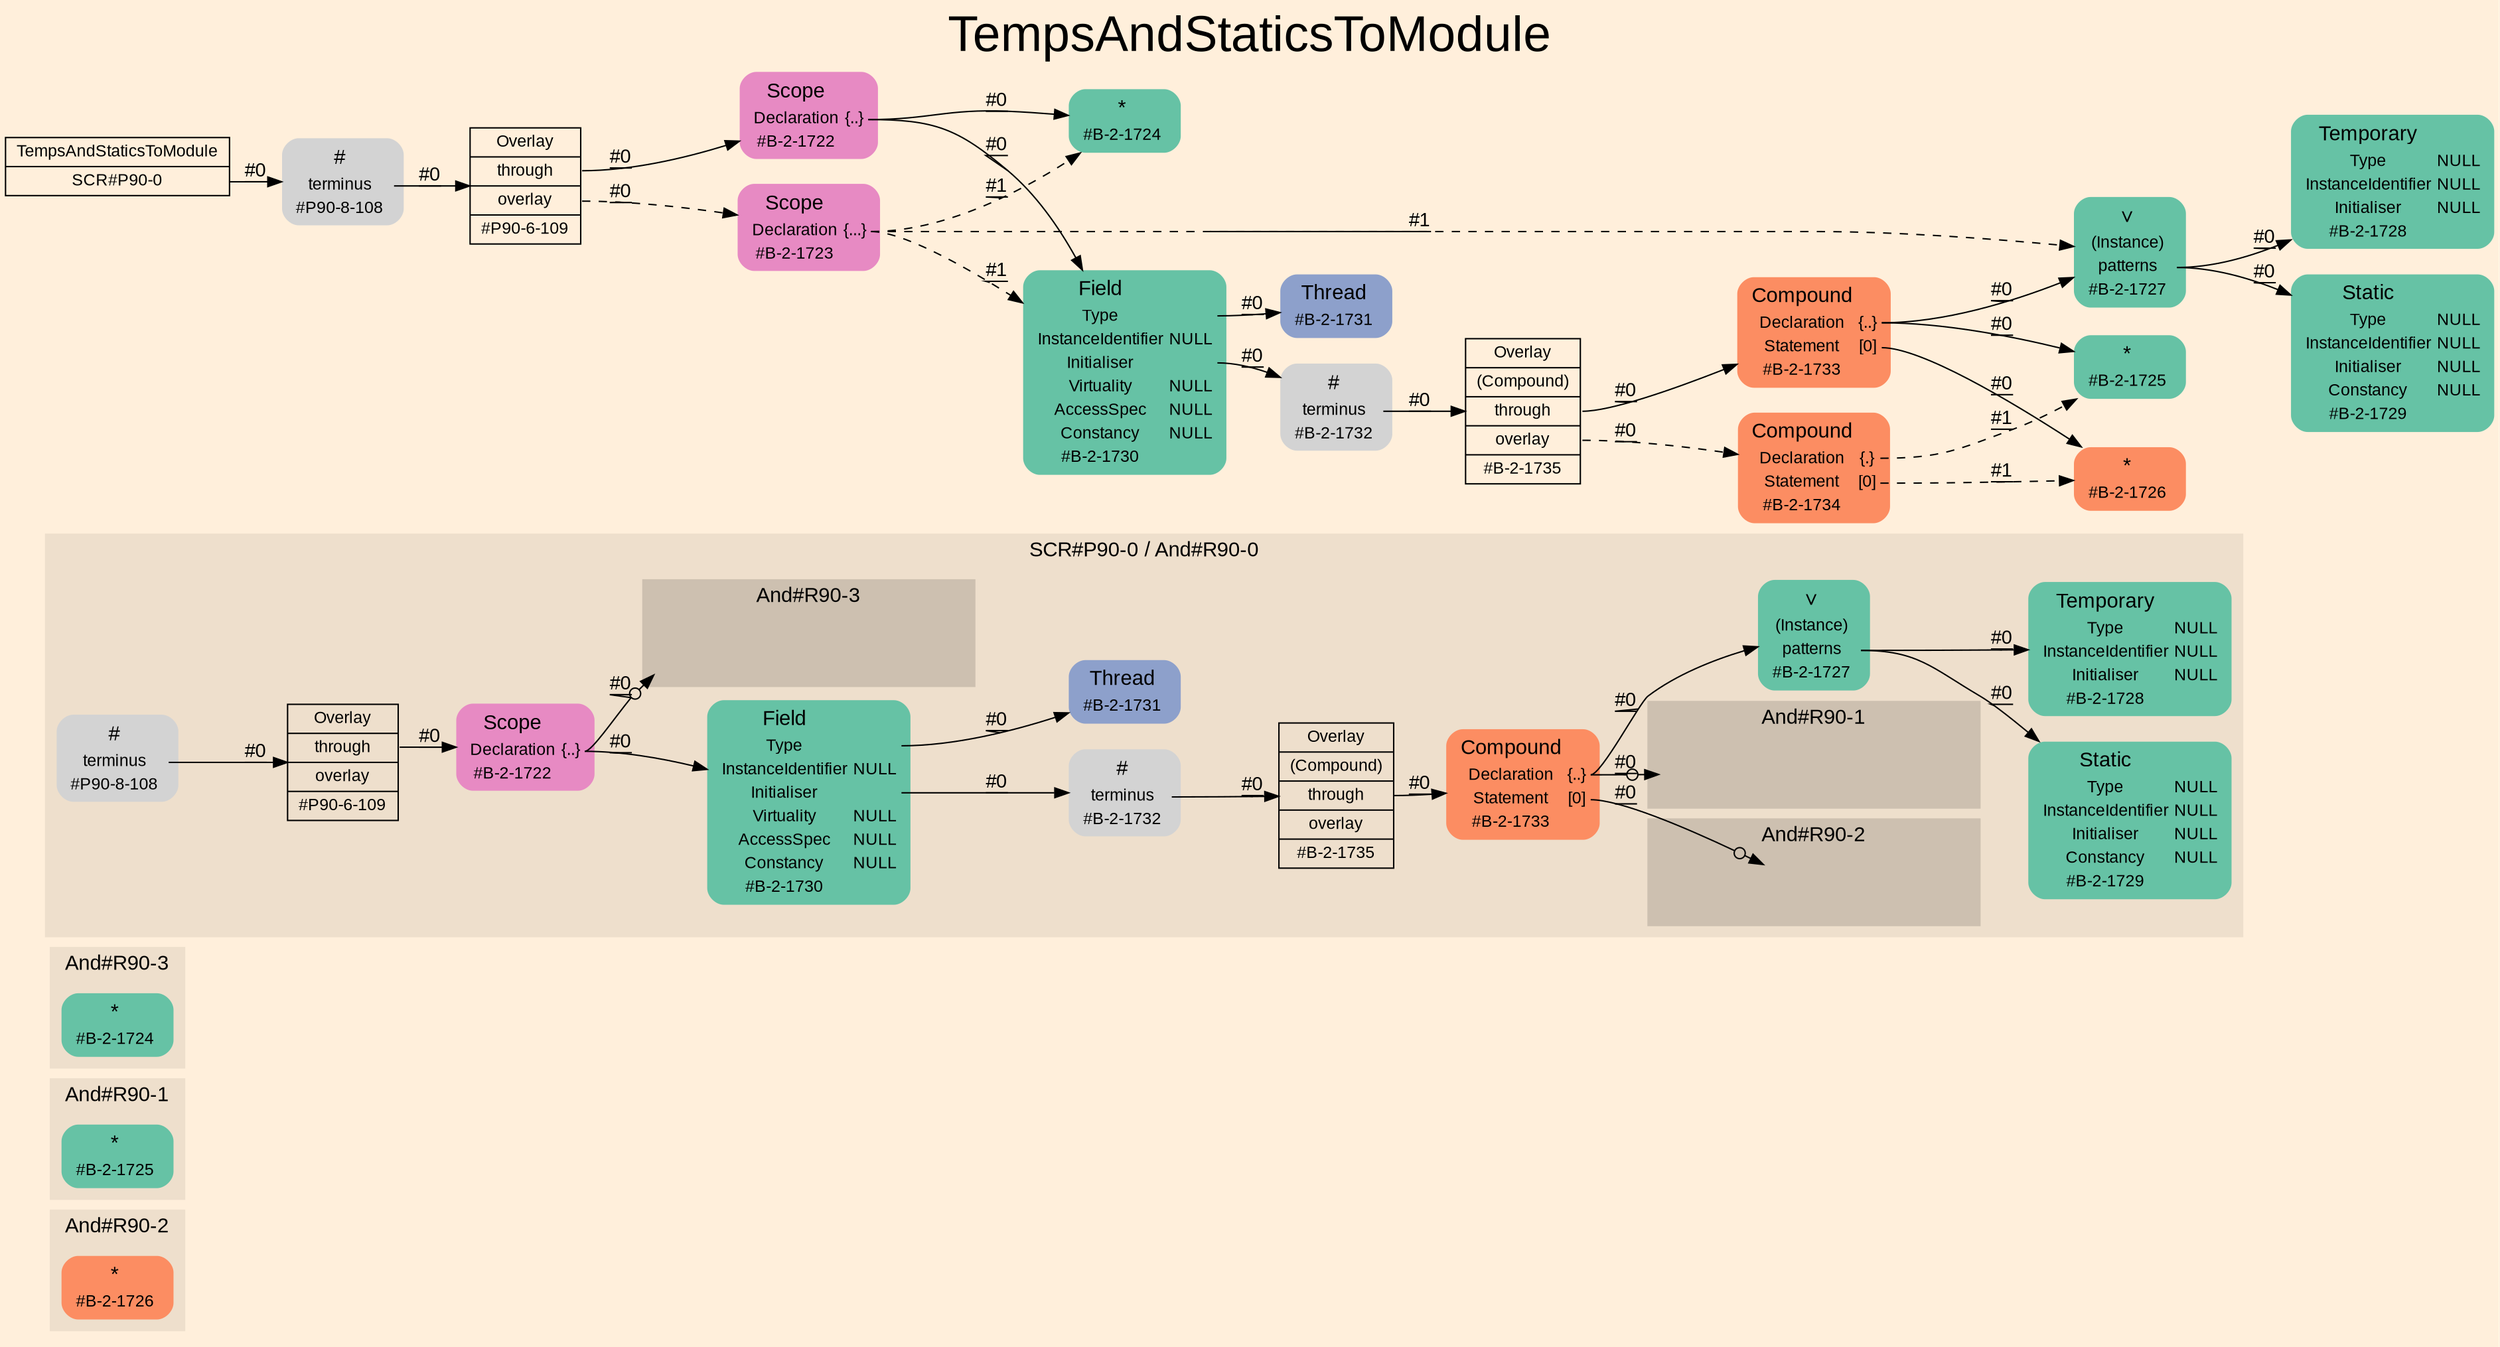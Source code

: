digraph "TempsAndStaticsToModule" {
label = "TempsAndStaticsToModule"
labelloc = t
fontsize = "36"
graph [
    rankdir = "LR"
    ranksep = 0.3
    bgcolor = antiquewhite1
    color = black
    fontcolor = black
    fontname = "Arial"
];
node [
    fontname = "Arial"
];
edge [
    fontname = "Arial"
];

// -------------------- figure And#R90-2 --------------------
// -------- region And#R90-2 ----------
subgraph "clusterAnd#R90-2" {
    label = "And#R90-2"
    style = "filled"
    color = antiquewhite2
    fontsize = "15"
    "And#R90-2/#B-2-1726" [
        // -------- block And#R90-2/#B-2-1726 ----------
        shape = "plaintext"
        fillcolor = "/set28/2"
        label = <<TABLE BORDER="0" CELLBORDER="0" CELLSPACING="0">
         <TR><TD><FONT POINT-SIZE="15.0">*</FONT></TD><TD></TD></TR>
         <TR><TD>#B-2-1726</TD><TD PORT="port0"></TD></TR>
        </TABLE>>
        style = "rounded,filled"
        fontsize = "12"
    ];
    
}


// -------------------- figure And#R90-1 --------------------
// -------- region And#R90-1 ----------
subgraph "clusterAnd#R90-1" {
    label = "And#R90-1"
    style = "filled"
    color = antiquewhite2
    fontsize = "15"
    "And#R90-1/#B-2-1725" [
        // -------- block And#R90-1/#B-2-1725 ----------
        shape = "plaintext"
        fillcolor = "/set28/1"
        label = <<TABLE BORDER="0" CELLBORDER="0" CELLSPACING="0">
         <TR><TD><FONT POINT-SIZE="15.0">*</FONT></TD><TD></TD></TR>
         <TR><TD>#B-2-1725</TD><TD PORT="port0"></TD></TR>
        </TABLE>>
        style = "rounded,filled"
        fontsize = "12"
    ];
    
}


// -------------------- figure And#R90-3 --------------------
// -------- region And#R90-3 ----------
subgraph "clusterAnd#R90-3" {
    label = "And#R90-3"
    style = "filled"
    color = antiquewhite2
    fontsize = "15"
    "And#R90-3/#B-2-1724" [
        // -------- block And#R90-3/#B-2-1724 ----------
        shape = "plaintext"
        fillcolor = "/set28/1"
        label = <<TABLE BORDER="0" CELLBORDER="0" CELLSPACING="0">
         <TR><TD><FONT POINT-SIZE="15.0">*</FONT></TD><TD></TD></TR>
         <TR><TD>#B-2-1724</TD><TD PORT="port0"></TD></TR>
        </TABLE>>
        style = "rounded,filled"
        fontsize = "12"
    ];
    
}


// -------------------- figure And#R90-0 --------------------
// -------- region And#R90-0 ----------
subgraph "clusterAnd#R90-0" {
    label = "SCR#P90-0 / And#R90-0"
    style = "filled"
    color = antiquewhite2
    fontsize = "15"
    "And#R90-0/#B-2-1735" [
        // -------- block And#R90-0/#B-2-1735 ----------
        shape = "record"
        fillcolor = antiquewhite2
        label = "<fixed> Overlay | <port0> (Compound) | <port1> through | <port2> overlay | <port3> #B-2-1735"
        style = "filled"
        fontsize = "12"
        color = black
        fontcolor = black
    ];
    
    "And#R90-0/#B-2-1732" [
        // -------- block And#R90-0/#B-2-1732 ----------
        shape = "plaintext"
        label = <<TABLE BORDER="0" CELLBORDER="0" CELLSPACING="0">
         <TR><TD><FONT POINT-SIZE="15.0">#</FONT></TD><TD></TD></TR>
         <TR><TD>terminus</TD><TD PORT="port0"></TD></TR>
         <TR><TD>#B-2-1732</TD><TD PORT="port1"></TD></TR>
        </TABLE>>
        style = "rounded,filled"
        fontsize = "12"
    ];
    
    "And#R90-0/#B-2-1729" [
        // -------- block And#R90-0/#B-2-1729 ----------
        shape = "plaintext"
        fillcolor = "/set28/1"
        label = <<TABLE BORDER="0" CELLBORDER="0" CELLSPACING="0">
         <TR><TD><FONT POINT-SIZE="15.0">Static</FONT></TD><TD></TD></TR>
         <TR><TD>Type</TD><TD PORT="port0">NULL</TD></TR>
         <TR><TD>InstanceIdentifier</TD><TD PORT="port1">NULL</TD></TR>
         <TR><TD>Initialiser</TD><TD PORT="port2">NULL</TD></TR>
         <TR><TD>Constancy</TD><TD PORT="port3">NULL</TD></TR>
         <TR><TD>#B-2-1729</TD><TD PORT="port4"></TD></TR>
        </TABLE>>
        style = "rounded,filled"
        fontsize = "12"
    ];
    
    "And#R90-0/#B-2-1728" [
        // -------- block And#R90-0/#B-2-1728 ----------
        shape = "plaintext"
        fillcolor = "/set28/1"
        label = <<TABLE BORDER="0" CELLBORDER="0" CELLSPACING="0">
         <TR><TD><FONT POINT-SIZE="15.0">Temporary</FONT></TD><TD></TD></TR>
         <TR><TD>Type</TD><TD PORT="port0">NULL</TD></TR>
         <TR><TD>InstanceIdentifier</TD><TD PORT="port1">NULL</TD></TR>
         <TR><TD>Initialiser</TD><TD PORT="port2">NULL</TD></TR>
         <TR><TD>#B-2-1728</TD><TD PORT="port3"></TD></TR>
        </TABLE>>
        style = "rounded,filled"
        fontsize = "12"
    ];
    
    "And#R90-0/#B-2-1727" [
        // -------- block And#R90-0/#B-2-1727 ----------
        shape = "plaintext"
        fillcolor = "/set28/1"
        label = <<TABLE BORDER="0" CELLBORDER="0" CELLSPACING="0">
         <TR><TD><FONT POINT-SIZE="15.0">∨</FONT></TD><TD></TD></TR>
         <TR><TD>(Instance)</TD><TD PORT="port0"></TD></TR>
         <TR><TD>patterns</TD><TD PORT="port1"></TD></TR>
         <TR><TD>#B-2-1727</TD><TD PORT="port2"></TD></TR>
        </TABLE>>
        style = "rounded,filled"
        fontsize = "12"
    ];
    
    "And#R90-0/#B-2-1730" [
        // -------- block And#R90-0/#B-2-1730 ----------
        shape = "plaintext"
        fillcolor = "/set28/1"
        label = <<TABLE BORDER="0" CELLBORDER="0" CELLSPACING="0">
         <TR><TD><FONT POINT-SIZE="15.0">Field</FONT></TD><TD></TD></TR>
         <TR><TD>Type</TD><TD PORT="port0"></TD></TR>
         <TR><TD>InstanceIdentifier</TD><TD PORT="port1">NULL</TD></TR>
         <TR><TD>Initialiser</TD><TD PORT="port2"></TD></TR>
         <TR><TD>Virtuality</TD><TD PORT="port3">NULL</TD></TR>
         <TR><TD>AccessSpec</TD><TD PORT="port4">NULL</TD></TR>
         <TR><TD>Constancy</TD><TD PORT="port5">NULL</TD></TR>
         <TR><TD>#B-2-1730</TD><TD PORT="port6"></TD></TR>
        </TABLE>>
        style = "rounded,filled"
        fontsize = "12"
    ];
    
    "And#R90-0/#P90-6-109" [
        // -------- block And#R90-0/#P90-6-109 ----------
        shape = "record"
        fillcolor = antiquewhite2
        label = "<fixed> Overlay | <port0> through | <port1> overlay | <port2> #P90-6-109"
        style = "filled"
        fontsize = "12"
        color = black
        fontcolor = black
    ];
    
    "And#R90-0/#P90-8-108" [
        // -------- block And#R90-0/#P90-8-108 ----------
        shape = "plaintext"
        label = <<TABLE BORDER="0" CELLBORDER="0" CELLSPACING="0">
         <TR><TD><FONT POINT-SIZE="15.0">#</FONT></TD><TD></TD></TR>
         <TR><TD>terminus</TD><TD PORT="port0"></TD></TR>
         <TR><TD>#P90-8-108</TD><TD PORT="port1"></TD></TR>
        </TABLE>>
        style = "rounded,filled"
        fontsize = "12"
    ];
    
    "And#R90-0/#B-2-1731" [
        // -------- block And#R90-0/#B-2-1731 ----------
        shape = "plaintext"
        fillcolor = "/set28/3"
        label = <<TABLE BORDER="0" CELLBORDER="0" CELLSPACING="0">
         <TR><TD><FONT POINT-SIZE="15.0">Thread</FONT></TD><TD></TD></TR>
         <TR><TD>#B-2-1731</TD><TD PORT="port0"></TD></TR>
        </TABLE>>
        style = "rounded,filled"
        fontsize = "12"
    ];
    
    "And#R90-0/#B-2-1722" [
        // -------- block And#R90-0/#B-2-1722 ----------
        shape = "plaintext"
        fillcolor = "/set28/4"
        label = <<TABLE BORDER="0" CELLBORDER="0" CELLSPACING="0">
         <TR><TD><FONT POINT-SIZE="15.0">Scope</FONT></TD><TD></TD></TR>
         <TR><TD>Declaration</TD><TD PORT="port0">{..}</TD></TR>
         <TR><TD>#B-2-1722</TD><TD PORT="port1"></TD></TR>
        </TABLE>>
        style = "rounded,filled"
        fontsize = "12"
    ];
    
    "And#R90-0/#B-2-1733" [
        // -------- block And#R90-0/#B-2-1733 ----------
        shape = "plaintext"
        fillcolor = "/set28/2"
        label = <<TABLE BORDER="0" CELLBORDER="0" CELLSPACING="0">
         <TR><TD><FONT POINT-SIZE="15.0">Compound</FONT></TD><TD></TD></TR>
         <TR><TD>Declaration</TD><TD PORT="port0">{..}</TD></TR>
         <TR><TD>Statement</TD><TD PORT="port1">[0]</TD></TR>
         <TR><TD>#B-2-1733</TD><TD PORT="port2"></TD></TR>
        </TABLE>>
        style = "rounded,filled"
        fontsize = "12"
    ];
    
    // -------- region And#R90-0/And#R90-1 ----------
    subgraph "clusterAnd#R90-0/And#R90-1" {
        label = "And#R90-1"
        style = "filled"
        color = antiquewhite3
        fontsize = "15"
        "And#R90-0/And#R90-1/#B-2-1725" [
            // -------- block And#R90-0/And#R90-1/#B-2-1725 ----------
            shape = none
            fillcolor = "/set28/1"
            style = "invisible"
        ];
        
    }
    
    // -------- region And#R90-0/And#R90-2 ----------
    subgraph "clusterAnd#R90-0/And#R90-2" {
        label = "And#R90-2"
        style = "filled"
        color = antiquewhite3
        fontsize = "15"
        "And#R90-0/And#R90-2/#B-2-1726" [
            // -------- block And#R90-0/And#R90-2/#B-2-1726 ----------
            shape = none
            fillcolor = "/set28/2"
            style = "invisible"
        ];
        
    }
    
    // -------- region And#R90-0/And#R90-3 ----------
    subgraph "clusterAnd#R90-0/And#R90-3" {
        label = "And#R90-3"
        style = "filled"
        color = antiquewhite3
        fontsize = "15"
        "And#R90-0/And#R90-3/#B-2-1724" [
            // -------- block And#R90-0/And#R90-3/#B-2-1724 ----------
            shape = none
            fillcolor = "/set28/1"
            style = "invisible"
        ];
        
    }
    
}

"And#R90-0/#B-2-1735":port1 -> "And#R90-0/#B-2-1733" [
    label = "#0"
    decorate = true
    color = black
    fontcolor = black
];

"And#R90-0/#B-2-1732":port0 -> "And#R90-0/#B-2-1735" [
    label = "#0"
    decorate = true
    color = black
    fontcolor = black
];

"And#R90-0/#B-2-1727":port1 -> "And#R90-0/#B-2-1728" [
    label = "#0"
    decorate = true
    color = black
    fontcolor = black
];

"And#R90-0/#B-2-1727":port1 -> "And#R90-0/#B-2-1729" [
    label = "#0"
    decorate = true
    color = black
    fontcolor = black
];

"And#R90-0/#B-2-1730":port0 -> "And#R90-0/#B-2-1731" [
    label = "#0"
    decorate = true
    color = black
    fontcolor = black
];

"And#R90-0/#B-2-1730":port2 -> "And#R90-0/#B-2-1732" [
    label = "#0"
    decorate = true
    color = black
    fontcolor = black
];

"And#R90-0/#P90-6-109":port0 -> "And#R90-0/#B-2-1722" [
    label = "#0"
    decorate = true
    color = black
    fontcolor = black
];

"And#R90-0/#P90-8-108":port0 -> "And#R90-0/#P90-6-109" [
    label = "#0"
    decorate = true
    color = black
    fontcolor = black
];

"And#R90-0/#B-2-1722":port0 -> "And#R90-0/And#R90-3/#B-2-1724" [
    arrowhead="normalnoneodot"
    label = "#0"
    decorate = true
    color = black
    fontcolor = black
];

"And#R90-0/#B-2-1722":port0 -> "And#R90-0/#B-2-1730" [
    label = "#0"
    decorate = true
    color = black
    fontcolor = black
];

"And#R90-0/#B-2-1733":port0 -> "And#R90-0/And#R90-1/#B-2-1725" [
    arrowhead="normalnoneodot"
    label = "#0"
    decorate = true
    color = black
    fontcolor = black
];

"And#R90-0/#B-2-1733":port0 -> "And#R90-0/#B-2-1727" [
    label = "#0"
    decorate = true
    color = black
    fontcolor = black
];

"And#R90-0/#B-2-1733":port1 -> "And#R90-0/And#R90-2/#B-2-1726" [
    arrowhead="normalnoneodot"
    label = "#0"
    decorate = true
    color = black
    fontcolor = black
];


// -------------------- transformation figure --------------------
"CR#P90-0" [
    // -------- block CR#P90-0 ----------
    shape = "record"
    fillcolor = antiquewhite1
    label = "<fixed> TempsAndStaticsToModule | <port0> SCR#P90-0"
    style = "filled"
    fontsize = "12"
    color = black
    fontcolor = black
];

"#P90-8-108" [
    // -------- block #P90-8-108 ----------
    shape = "plaintext"
    label = <<TABLE BORDER="0" CELLBORDER="0" CELLSPACING="0">
     <TR><TD><FONT POINT-SIZE="15.0">#</FONT></TD><TD></TD></TR>
     <TR><TD>terminus</TD><TD PORT="port0"></TD></TR>
     <TR><TD>#P90-8-108</TD><TD PORT="port1"></TD></TR>
    </TABLE>>
    style = "rounded,filled"
    fontsize = "12"
];

"#P90-6-109" [
    // -------- block #P90-6-109 ----------
    shape = "record"
    fillcolor = antiquewhite1
    label = "<fixed> Overlay | <port0> through | <port1> overlay | <port2> #P90-6-109"
    style = "filled"
    fontsize = "12"
    color = black
    fontcolor = black
];

"#B-2-1722" [
    // -------- block #B-2-1722 ----------
    shape = "plaintext"
    fillcolor = "/set28/4"
    label = <<TABLE BORDER="0" CELLBORDER="0" CELLSPACING="0">
     <TR><TD><FONT POINT-SIZE="15.0">Scope</FONT></TD><TD></TD></TR>
     <TR><TD>Declaration</TD><TD PORT="port0">{..}</TD></TR>
     <TR><TD>#B-2-1722</TD><TD PORT="port1"></TD></TR>
    </TABLE>>
    style = "rounded,filled"
    fontsize = "12"
];

"#B-2-1724" [
    // -------- block #B-2-1724 ----------
    shape = "plaintext"
    fillcolor = "/set28/1"
    label = <<TABLE BORDER="0" CELLBORDER="0" CELLSPACING="0">
     <TR><TD><FONT POINT-SIZE="15.0">*</FONT></TD><TD></TD></TR>
     <TR><TD>#B-2-1724</TD><TD PORT="port0"></TD></TR>
    </TABLE>>
    style = "rounded,filled"
    fontsize = "12"
];

"#B-2-1730" [
    // -------- block #B-2-1730 ----------
    shape = "plaintext"
    fillcolor = "/set28/1"
    label = <<TABLE BORDER="0" CELLBORDER="0" CELLSPACING="0">
     <TR><TD><FONT POINT-SIZE="15.0">Field</FONT></TD><TD></TD></TR>
     <TR><TD>Type</TD><TD PORT="port0"></TD></TR>
     <TR><TD>InstanceIdentifier</TD><TD PORT="port1">NULL</TD></TR>
     <TR><TD>Initialiser</TD><TD PORT="port2"></TD></TR>
     <TR><TD>Virtuality</TD><TD PORT="port3">NULL</TD></TR>
     <TR><TD>AccessSpec</TD><TD PORT="port4">NULL</TD></TR>
     <TR><TD>Constancy</TD><TD PORT="port5">NULL</TD></TR>
     <TR><TD>#B-2-1730</TD><TD PORT="port6"></TD></TR>
    </TABLE>>
    style = "rounded,filled"
    fontsize = "12"
];

"#B-2-1731" [
    // -------- block #B-2-1731 ----------
    shape = "plaintext"
    fillcolor = "/set28/3"
    label = <<TABLE BORDER="0" CELLBORDER="0" CELLSPACING="0">
     <TR><TD><FONT POINT-SIZE="15.0">Thread</FONT></TD><TD></TD></TR>
     <TR><TD>#B-2-1731</TD><TD PORT="port0"></TD></TR>
    </TABLE>>
    style = "rounded,filled"
    fontsize = "12"
];

"#B-2-1732" [
    // -------- block #B-2-1732 ----------
    shape = "plaintext"
    label = <<TABLE BORDER="0" CELLBORDER="0" CELLSPACING="0">
     <TR><TD><FONT POINT-SIZE="15.0">#</FONT></TD><TD></TD></TR>
     <TR><TD>terminus</TD><TD PORT="port0"></TD></TR>
     <TR><TD>#B-2-1732</TD><TD PORT="port1"></TD></TR>
    </TABLE>>
    style = "rounded,filled"
    fontsize = "12"
];

"#B-2-1735" [
    // -------- block #B-2-1735 ----------
    shape = "record"
    fillcolor = antiquewhite1
    label = "<fixed> Overlay | <port0> (Compound) | <port1> through | <port2> overlay | <port3> #B-2-1735"
    style = "filled"
    fontsize = "12"
    color = black
    fontcolor = black
];

"#B-2-1733" [
    // -------- block #B-2-1733 ----------
    shape = "plaintext"
    fillcolor = "/set28/2"
    label = <<TABLE BORDER="0" CELLBORDER="0" CELLSPACING="0">
     <TR><TD><FONT POINT-SIZE="15.0">Compound</FONT></TD><TD></TD></TR>
     <TR><TD>Declaration</TD><TD PORT="port0">{..}</TD></TR>
     <TR><TD>Statement</TD><TD PORT="port1">[0]</TD></TR>
     <TR><TD>#B-2-1733</TD><TD PORT="port2"></TD></TR>
    </TABLE>>
    style = "rounded,filled"
    fontsize = "12"
];

"#B-2-1725" [
    // -------- block #B-2-1725 ----------
    shape = "plaintext"
    fillcolor = "/set28/1"
    label = <<TABLE BORDER="0" CELLBORDER="0" CELLSPACING="0">
     <TR><TD><FONT POINT-SIZE="15.0">*</FONT></TD><TD></TD></TR>
     <TR><TD>#B-2-1725</TD><TD PORT="port0"></TD></TR>
    </TABLE>>
    style = "rounded,filled"
    fontsize = "12"
];

"#B-2-1727" [
    // -------- block #B-2-1727 ----------
    shape = "plaintext"
    fillcolor = "/set28/1"
    label = <<TABLE BORDER="0" CELLBORDER="0" CELLSPACING="0">
     <TR><TD><FONT POINT-SIZE="15.0">∨</FONT></TD><TD></TD></TR>
     <TR><TD>(Instance)</TD><TD PORT="port0"></TD></TR>
     <TR><TD>patterns</TD><TD PORT="port1"></TD></TR>
     <TR><TD>#B-2-1727</TD><TD PORT="port2"></TD></TR>
    </TABLE>>
    style = "rounded,filled"
    fontsize = "12"
];

"#B-2-1728" [
    // -------- block #B-2-1728 ----------
    shape = "plaintext"
    fillcolor = "/set28/1"
    label = <<TABLE BORDER="0" CELLBORDER="0" CELLSPACING="0">
     <TR><TD><FONT POINT-SIZE="15.0">Temporary</FONT></TD><TD></TD></TR>
     <TR><TD>Type</TD><TD PORT="port0">NULL</TD></TR>
     <TR><TD>InstanceIdentifier</TD><TD PORT="port1">NULL</TD></TR>
     <TR><TD>Initialiser</TD><TD PORT="port2">NULL</TD></TR>
     <TR><TD>#B-2-1728</TD><TD PORT="port3"></TD></TR>
    </TABLE>>
    style = "rounded,filled"
    fontsize = "12"
];

"#B-2-1729" [
    // -------- block #B-2-1729 ----------
    shape = "plaintext"
    fillcolor = "/set28/1"
    label = <<TABLE BORDER="0" CELLBORDER="0" CELLSPACING="0">
     <TR><TD><FONT POINT-SIZE="15.0">Static</FONT></TD><TD></TD></TR>
     <TR><TD>Type</TD><TD PORT="port0">NULL</TD></TR>
     <TR><TD>InstanceIdentifier</TD><TD PORT="port1">NULL</TD></TR>
     <TR><TD>Initialiser</TD><TD PORT="port2">NULL</TD></TR>
     <TR><TD>Constancy</TD><TD PORT="port3">NULL</TD></TR>
     <TR><TD>#B-2-1729</TD><TD PORT="port4"></TD></TR>
    </TABLE>>
    style = "rounded,filled"
    fontsize = "12"
];

"#B-2-1726" [
    // -------- block #B-2-1726 ----------
    shape = "plaintext"
    fillcolor = "/set28/2"
    label = <<TABLE BORDER="0" CELLBORDER="0" CELLSPACING="0">
     <TR><TD><FONT POINT-SIZE="15.0">*</FONT></TD><TD></TD></TR>
     <TR><TD>#B-2-1726</TD><TD PORT="port0"></TD></TR>
    </TABLE>>
    style = "rounded,filled"
    fontsize = "12"
];

"#B-2-1734" [
    // -------- block #B-2-1734 ----------
    shape = "plaintext"
    fillcolor = "/set28/2"
    label = <<TABLE BORDER="0" CELLBORDER="0" CELLSPACING="0">
     <TR><TD><FONT POINT-SIZE="15.0">Compound</FONT></TD><TD></TD></TR>
     <TR><TD>Declaration</TD><TD PORT="port0">{.}</TD></TR>
     <TR><TD>Statement</TD><TD PORT="port1">[0]</TD></TR>
     <TR><TD>#B-2-1734</TD><TD PORT="port2"></TD></TR>
    </TABLE>>
    style = "rounded,filled"
    fontsize = "12"
];

"#B-2-1723" [
    // -------- block #B-2-1723 ----------
    shape = "plaintext"
    fillcolor = "/set28/4"
    label = <<TABLE BORDER="0" CELLBORDER="0" CELLSPACING="0">
     <TR><TD><FONT POINT-SIZE="15.0">Scope</FONT></TD><TD></TD></TR>
     <TR><TD>Declaration</TD><TD PORT="port0">{...}</TD></TR>
     <TR><TD>#B-2-1723</TD><TD PORT="port1"></TD></TR>
    </TABLE>>
    style = "rounded,filled"
    fontsize = "12"
];

"CR#P90-0":port0 -> "#P90-8-108" [
    label = "#0"
    decorate = true
    color = black
    fontcolor = black
];

"#P90-8-108":port0 -> "#P90-6-109" [
    label = "#0"
    decorate = true
    color = black
    fontcolor = black
];

"#P90-6-109":port0 -> "#B-2-1722" [
    label = "#0"
    decorate = true
    color = black
    fontcolor = black
];

"#P90-6-109":port1 -> "#B-2-1723" [
    style="dashed"
    label = "#0"
    decorate = true
    color = black
    fontcolor = black
];

"#B-2-1722":port0 -> "#B-2-1724" [
    label = "#0"
    decorate = true
    color = black
    fontcolor = black
];

"#B-2-1722":port0 -> "#B-2-1730" [
    label = "#0"
    decorate = true
    color = black
    fontcolor = black
];

"#B-2-1730":port0 -> "#B-2-1731" [
    label = "#0"
    decorate = true
    color = black
    fontcolor = black
];

"#B-2-1730":port2 -> "#B-2-1732" [
    label = "#0"
    decorate = true
    color = black
    fontcolor = black
];

"#B-2-1732":port0 -> "#B-2-1735" [
    label = "#0"
    decorate = true
    color = black
    fontcolor = black
];

"#B-2-1735":port1 -> "#B-2-1733" [
    label = "#0"
    decorate = true
    color = black
    fontcolor = black
];

"#B-2-1735":port2 -> "#B-2-1734" [
    style="dashed"
    label = "#0"
    decorate = true
    color = black
    fontcolor = black
];

"#B-2-1733":port0 -> "#B-2-1725" [
    label = "#0"
    decorate = true
    color = black
    fontcolor = black
];

"#B-2-1733":port0 -> "#B-2-1727" [
    label = "#0"
    decorate = true
    color = black
    fontcolor = black
];

"#B-2-1733":port1 -> "#B-2-1726" [
    label = "#0"
    decorate = true
    color = black
    fontcolor = black
];

"#B-2-1727":port1 -> "#B-2-1728" [
    label = "#0"
    decorate = true
    color = black
    fontcolor = black
];

"#B-2-1727":port1 -> "#B-2-1729" [
    label = "#0"
    decorate = true
    color = black
    fontcolor = black
];

"#B-2-1734":port0 -> "#B-2-1725" [
    style="dashed"
    label = "#1"
    decorate = true
    color = black
    fontcolor = black
];

"#B-2-1734":port1 -> "#B-2-1726" [
    style="dashed"
    label = "#1"
    decorate = true
    color = black
    fontcolor = black
];

"#B-2-1723":port0 -> "#B-2-1724" [
    style="dashed"
    label = "#1"
    decorate = true
    color = black
    fontcolor = black
];

"#B-2-1723":port0 -> "#B-2-1730" [
    style="dashed"
    label = "#1"
    decorate = true
    color = black
    fontcolor = black
];

"#B-2-1723":port0 -> "#B-2-1727" [
    style="dashed"
    label = "#1"
    decorate = true
    color = black
    fontcolor = black
];


}
